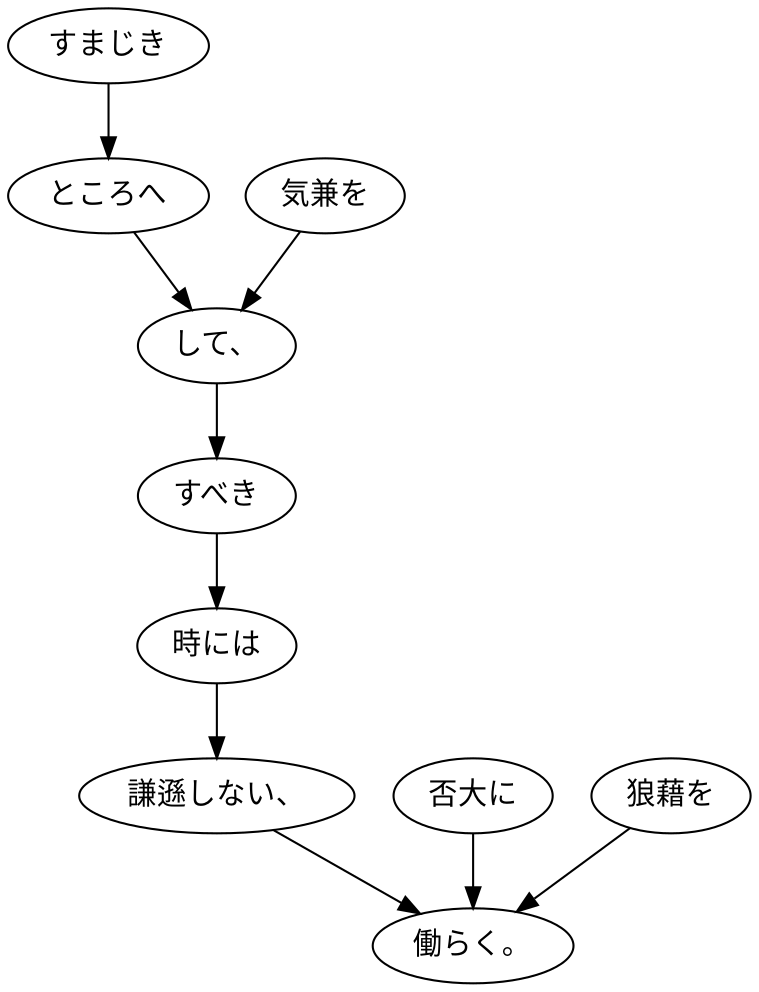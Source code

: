 digraph graph7200 {
	node0 [label="すまじき"];
	node1 [label="ところへ"];
	node2 [label="気兼を"];
	node3 [label="して、"];
	node4 [label="すべき"];
	node5 [label="時には"];
	node6 [label="謙遜しない、"];
	node7 [label="否大に"];
	node8 [label="狼藉を"];
	node9 [label="働らく。"];
	node0 -> node1;
	node1 -> node3;
	node2 -> node3;
	node3 -> node4;
	node4 -> node5;
	node5 -> node6;
	node6 -> node9;
	node7 -> node9;
	node8 -> node9;
}
